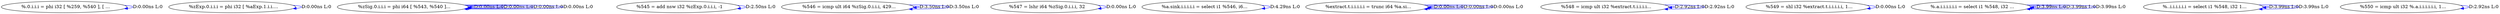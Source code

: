 digraph {
Node0x3362aa0[label="  %.0.i.i.i = phi i32 [ %259, %540 ], [ ..."];
Node0x3362aa0 -> Node0x3362aa0[label="D:0.00ns L:0",color=blue];
Node0x3362b80[label="  %zExp.0.i.i.i = phi i32 [ %aExp.1.i.i...."];
Node0x3362b80 -> Node0x3362b80[label="D:0.00ns L:0",color=blue];
Node0x3362c60[label="  %zSig.0.i.i.i = phi i64 [ %543, %540 ]..."];
Node0x3362c60 -> Node0x3362c60[label="D:0.00ns L:0",color=blue];
Node0x3362c60 -> Node0x3362c60[label="D:0.00ns L:0",color=blue];
Node0x3362c60 -> Node0x3362c60[label="D:0.00ns L:0",color=blue];
Node0x3362c60 -> Node0x3362c60[label="D:0.00ns L:0",color=blue];
Node0x3362d40[label="  %545 = add nsw i32 %zExp.0.i.i.i, -1"];
Node0x3362d40 -> Node0x3362d40[label="D:2.50ns L:0",color=blue];
Node0x3362e20[label="  %546 = icmp ult i64 %zSig.0.i.i.i, 429..."];
Node0x3362e20 -> Node0x3362e20[label="D:3.50ns L:0",color=blue];
Node0x3362e20 -> Node0x3362e20[label="D:3.50ns L:0",color=blue];
Node0x3362f00[label="  %547 = lshr i64 %zSig.0.i.i.i, 32"];
Node0x3362f00 -> Node0x3362f00[label="D:0.00ns L:0",color=blue];
Node0x3362fe0[label="  %a.sink.i.i.i.i.i = select i1 %546, i6..."];
Node0x3362fe0 -> Node0x3362fe0[label="D:4.29ns L:0",color=blue];
Node0x33630c0[label="  %extract.t.i.i.i.i.i = trunc i64 %a.si..."];
Node0x33630c0 -> Node0x33630c0[label="D:0.00ns L:0",color=blue];
Node0x33630c0 -> Node0x33630c0[label="D:0.00ns L:0",color=blue];
Node0x33630c0 -> Node0x33630c0[label="D:0.00ns L:0",color=blue];
Node0x33631a0[label="  %548 = icmp ult i32 %extract.t.i.i.i.i..."];
Node0x33631a0 -> Node0x33631a0[label="D:2.92ns L:0",color=blue];
Node0x33631a0 -> Node0x33631a0[label="D:2.92ns L:0",color=blue];
Node0x3363280[label="  %549 = shl i32 %extract.t.i.i.i.i.i, 1..."];
Node0x3363280 -> Node0x3363280[label="D:0.00ns L:0",color=blue];
Node0x3363360[label="  %.a.i.i.i.i.i.i = select i1 %548, i32 ..."];
Node0x3363360 -> Node0x3363360[label="D:3.99ns L:0",color=blue];
Node0x3363360 -> Node0x3363360[label="D:3.99ns L:0",color=blue];
Node0x3363360 -> Node0x3363360[label="D:3.99ns L:0",color=blue];
Node0x3363440[label="  %..i.i.i.i.i.i = select i1 %548, i32 1..."];
Node0x3363440 -> Node0x3363440[label="D:3.99ns L:0",color=blue];
Node0x3363440 -> Node0x3363440[label="D:3.99ns L:0",color=blue];
Node0x3363520[label="  %550 = icmp ult i32 %.a.i.i.i.i.i.i, 1..."];
Node0x3363520 -> Node0x3363520[label="D:2.92ns L:0",color=blue];
}
